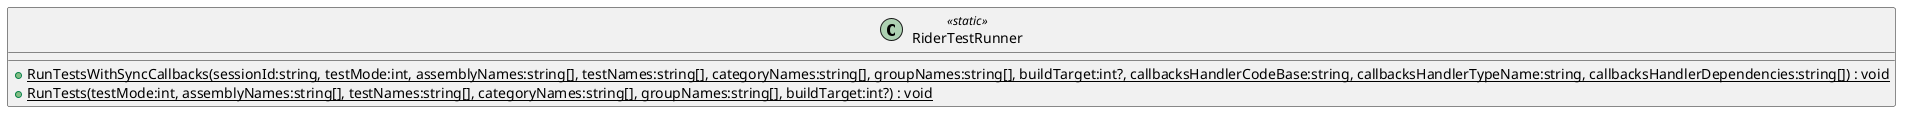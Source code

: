 @startuml
class RiderTestRunner <<static>> {
    + {static} RunTestsWithSyncCallbacks(sessionId:string, testMode:int, assemblyNames:string[], testNames:string[], categoryNames:string[], groupNames:string[], buildTarget:int?, callbacksHandlerCodeBase:string, callbacksHandlerTypeName:string, callbacksHandlerDependencies:string[]) : void
    + {static} RunTests(testMode:int, assemblyNames:string[], testNames:string[], categoryNames:string[], groupNames:string[], buildTarget:int?) : void
}
@enduml
